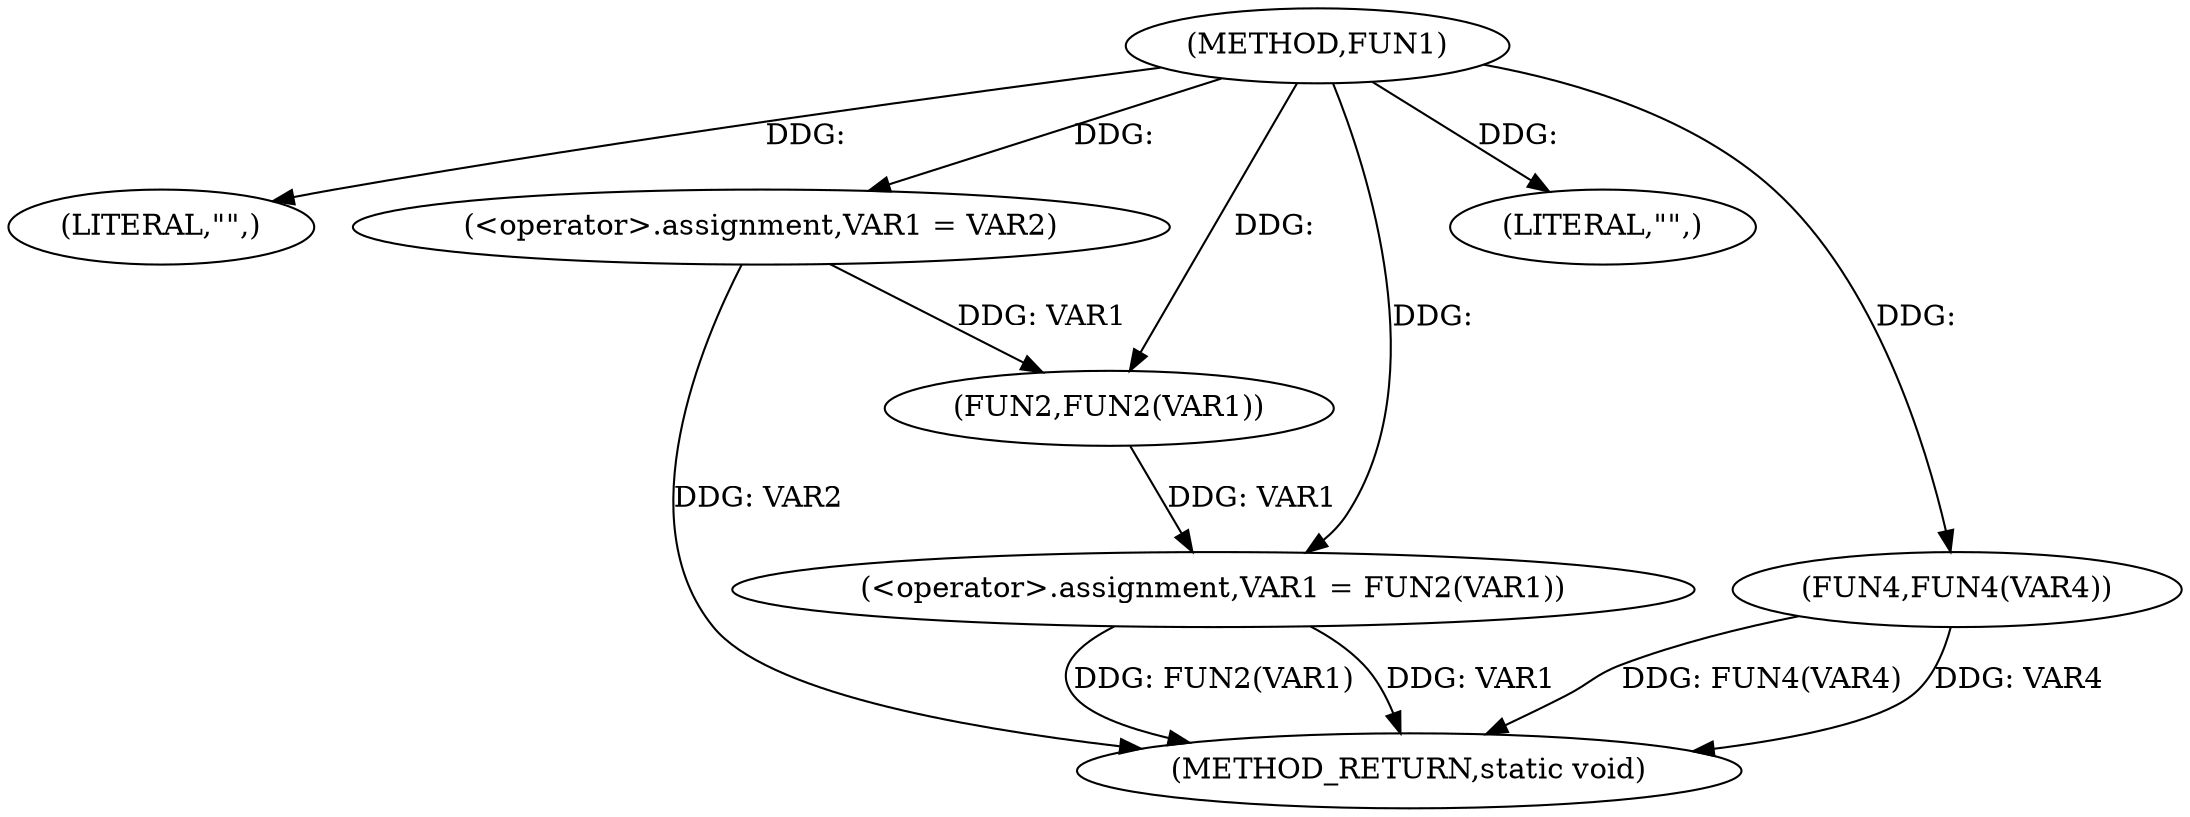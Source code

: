 digraph FUN1 {  
"1000100" [label = "(METHOD,FUN1)" ]
"1000115" [label = "(METHOD_RETURN,static void)" ]
"1000103" [label = "(LITERAL,\"\",)" ]
"1000104" [label = "(<operator>.assignment,VAR1 = VAR2)" ]
"1000107" [label = "(<operator>.assignment,VAR1 = FUN2(VAR1))" ]
"1000109" [label = "(FUN2,FUN2(VAR1))" ]
"1000112" [label = "(LITERAL,\"\",)" ]
"1000113" [label = "(FUN4,FUN4(VAR4))" ]
  "1000107" -> "1000115"  [ label = "DDG: VAR1"] 
  "1000113" -> "1000115"  [ label = "DDG: VAR4"] 
  "1000113" -> "1000115"  [ label = "DDG: FUN4(VAR4)"] 
  "1000104" -> "1000115"  [ label = "DDG: VAR2"] 
  "1000107" -> "1000115"  [ label = "DDG: FUN2(VAR1)"] 
  "1000100" -> "1000103"  [ label = "DDG: "] 
  "1000100" -> "1000104"  [ label = "DDG: "] 
  "1000109" -> "1000107"  [ label = "DDG: VAR1"] 
  "1000100" -> "1000107"  [ label = "DDG: "] 
  "1000104" -> "1000109"  [ label = "DDG: VAR1"] 
  "1000100" -> "1000109"  [ label = "DDG: "] 
  "1000100" -> "1000112"  [ label = "DDG: "] 
  "1000100" -> "1000113"  [ label = "DDG: "] 
}
